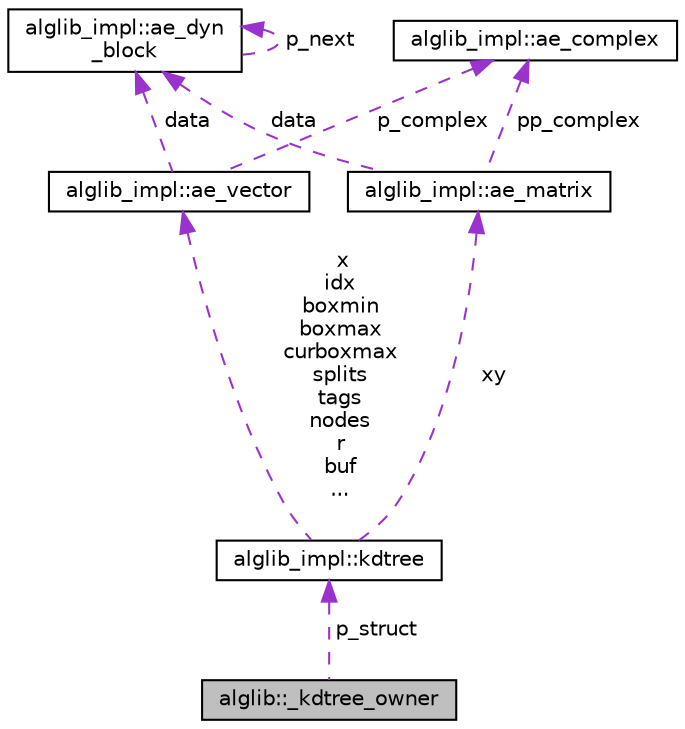 digraph "alglib::_kdtree_owner"
{
  edge [fontname="Helvetica",fontsize="10",labelfontname="Helvetica",labelfontsize="10"];
  node [fontname="Helvetica",fontsize="10",shape=record];
  Node2 [label="alglib::_kdtree_owner",height=0.2,width=0.4,color="black", fillcolor="grey75", style="filled", fontcolor="black"];
  Node3 -> Node2 [dir="back",color="darkorchid3",fontsize="10",style="dashed",label=" p_struct" ,fontname="Helvetica"];
  Node3 [label="alglib_impl::kdtree",height=0.2,width=0.4,color="black", fillcolor="white", style="filled",URL="$structalglib__impl_1_1kdtree.html"];
  Node4 -> Node3 [dir="back",color="darkorchid3",fontsize="10",style="dashed",label=" x\nidx\nboxmin\nboxmax\ncurboxmax\nsplits\ntags\nnodes\nr\nbuf\n..." ,fontname="Helvetica"];
  Node4 [label="alglib_impl::ae_vector",height=0.2,width=0.4,color="black", fillcolor="white", style="filled",URL="$structalglib__impl_1_1ae__vector.html"];
  Node5 -> Node4 [dir="back",color="darkorchid3",fontsize="10",style="dashed",label=" data" ,fontname="Helvetica"];
  Node5 [label="alglib_impl::ae_dyn\l_block",height=0.2,width=0.4,color="black", fillcolor="white", style="filled",URL="$structalglib__impl_1_1ae__dyn__block.html"];
  Node5 -> Node5 [dir="back",color="darkorchid3",fontsize="10",style="dashed",label=" p_next" ,fontname="Helvetica"];
  Node6 -> Node4 [dir="back",color="darkorchid3",fontsize="10",style="dashed",label=" p_complex" ,fontname="Helvetica"];
  Node6 [label="alglib_impl::ae_complex",height=0.2,width=0.4,color="black", fillcolor="white", style="filled",URL="$structalglib__impl_1_1ae__complex.html"];
  Node7 -> Node3 [dir="back",color="darkorchid3",fontsize="10",style="dashed",label=" xy" ,fontname="Helvetica"];
  Node7 [label="alglib_impl::ae_matrix",height=0.2,width=0.4,color="black", fillcolor="white", style="filled",URL="$structalglib__impl_1_1ae__matrix.html"];
  Node5 -> Node7 [dir="back",color="darkorchid3",fontsize="10",style="dashed",label=" data" ,fontname="Helvetica"];
  Node6 -> Node7 [dir="back",color="darkorchid3",fontsize="10",style="dashed",label=" pp_complex" ,fontname="Helvetica"];
}

